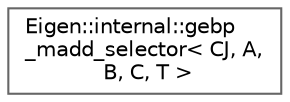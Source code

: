 digraph "类继承关系图"
{
 // LATEX_PDF_SIZE
  bgcolor="transparent";
  edge [fontname=Helvetica,fontsize=10,labelfontname=Helvetica,labelfontsize=10];
  node [fontname=Helvetica,fontsize=10,shape=box,height=0.2,width=0.4];
  rankdir="LR";
  Node0 [id="Node000000",label="Eigen::internal::gebp\l_madd_selector\< CJ, A,\l B, C, T \>",height=0.2,width=0.4,color="grey40", fillcolor="white", style="filled",URL="$struct_eigen_1_1internal_1_1gebp__madd__selector.html",tooltip=" "];
}
